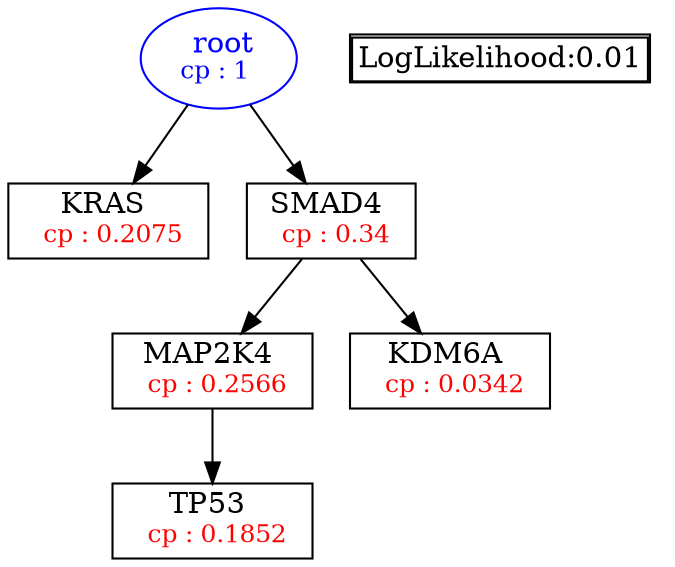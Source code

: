 digraph tree {
    "root" [label=<<font color='Blue'> root</font><br/><font color='Blue' POINT-SIZE='12'>cp : 1 </font>>, shape=oval, color=Blue];
    "S2" [label =<KRAS <br/> <font color='Red' POINT-SIZE='12'> cp : 0.2075 </font>>, shape=box];
    "S4" [label =<SMAD4 <br/> <font color='Red' POINT-SIZE='12'> cp : 0.34 </font>>, shape=box];
    "S3" [label =<MAP2K4 <br/> <font color='Red' POINT-SIZE='12'> cp : 0.2566 </font>>, shape=box];
    "S1" [label =<TP53 <br/> <font color='Red' POINT-SIZE='12'> cp : 0.1852 </font>>, shape=box];
    "S5" [label =<KDM6A <br/> <font color='Red' POINT-SIZE='12'> cp : 0.0342 </font>>, shape=box];
    "root" -> "S2";
    "root" -> "S4";
    "S4" -> "S3";
    "S4" -> "S5";
    "S3" -> "S1";

    node[shape=plaintext]
    fontsize="10"
    struct1 [label=
    <<TABLE BORDER="1" CELLBORDER="1" CELLSPACING="0" >
    <TR><TD ALIGN="LEFT">LogLikelihood:0.01</TD></TR>
    </TABLE>>];

}

